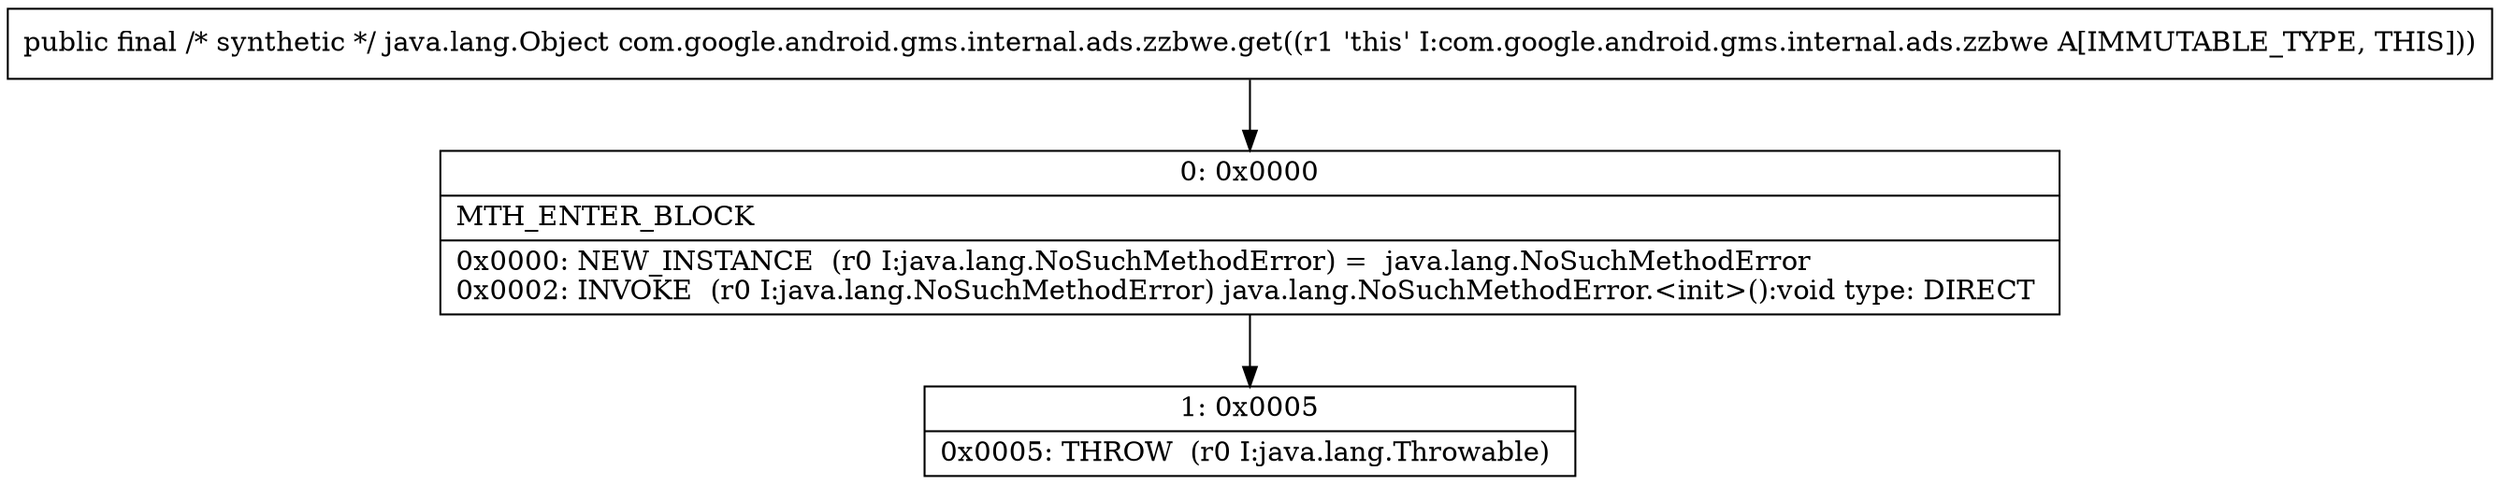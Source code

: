 digraph "CFG forcom.google.android.gms.internal.ads.zzbwe.get()Ljava\/lang\/Object;" {
Node_0 [shape=record,label="{0\:\ 0x0000|MTH_ENTER_BLOCK\l|0x0000: NEW_INSTANCE  (r0 I:java.lang.NoSuchMethodError) =  java.lang.NoSuchMethodError \l0x0002: INVOKE  (r0 I:java.lang.NoSuchMethodError) java.lang.NoSuchMethodError.\<init\>():void type: DIRECT \l}"];
Node_1 [shape=record,label="{1\:\ 0x0005|0x0005: THROW  (r0 I:java.lang.Throwable) \l}"];
MethodNode[shape=record,label="{public final \/* synthetic *\/ java.lang.Object com.google.android.gms.internal.ads.zzbwe.get((r1 'this' I:com.google.android.gms.internal.ads.zzbwe A[IMMUTABLE_TYPE, THIS])) }"];
MethodNode -> Node_0;
Node_0 -> Node_1;
}

